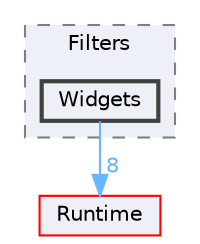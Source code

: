 digraph "Widgets"
{
 // INTERACTIVE_SVG=YES
 // LATEX_PDF_SIZE
  bgcolor="transparent";
  edge [fontname=Helvetica,fontsize=10,labelfontname=Helvetica,labelfontsize=10];
  node [fontname=Helvetica,fontsize=10,shape=box,height=0.2,width=0.4];
  compound=true
  subgraph clusterdir_7aa8121d48593610473821cb4676db07 {
    graph [ bgcolor="#edf0f7", pencolor="grey50", label="Filters", fontname=Helvetica,fontsize=10 style="filled,dashed", URL="dir_7aa8121d48593610473821cb4676db07.html",tooltip=""]
  dir_53bd557fbf0dbb3a679e80ee984d0556 [label="Widgets", fillcolor="#edf0f7", color="grey25", style="filled,bold", URL="dir_53bd557fbf0dbb3a679e80ee984d0556.html",tooltip=""];
  }
  dir_7536b172fbd480bfd146a1b1acd6856b [label="Runtime", fillcolor="#edf0f7", color="red", style="filled", URL="dir_7536b172fbd480bfd146a1b1acd6856b.html",tooltip=""];
  dir_53bd557fbf0dbb3a679e80ee984d0556->dir_7536b172fbd480bfd146a1b1acd6856b [headlabel="8", labeldistance=1.5 headhref="dir_001287_000984.html" href="dir_001287_000984.html" color="steelblue1" fontcolor="steelblue1"];
}
